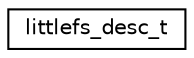 digraph "Graphical Class Hierarchy"
{
 // LATEX_PDF_SIZE
  edge [fontname="Helvetica",fontsize="10",labelfontname="Helvetica",labelfontsize="10"];
  node [fontname="Helvetica",fontsize="10",shape=record];
  rankdir="LR";
  Node0 [label="littlefs_desc_t",height=0.2,width=0.4,color="black", fillcolor="white", style="filled",URL="$structlittlefs__desc__t.html",tooltip="littlefs descriptor for vfs integration"];
}
